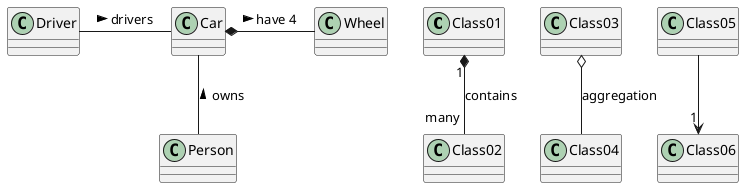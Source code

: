 @startuml
Class01 "1" *-- "many" Class02 : contains
Class03 o-- Class04: aggregation
Class05 --> "1" Class06

class Car
Driver - Car: drivers >
Car *- Wheel : have 4 >
Car -- Person : < owns
@enduml